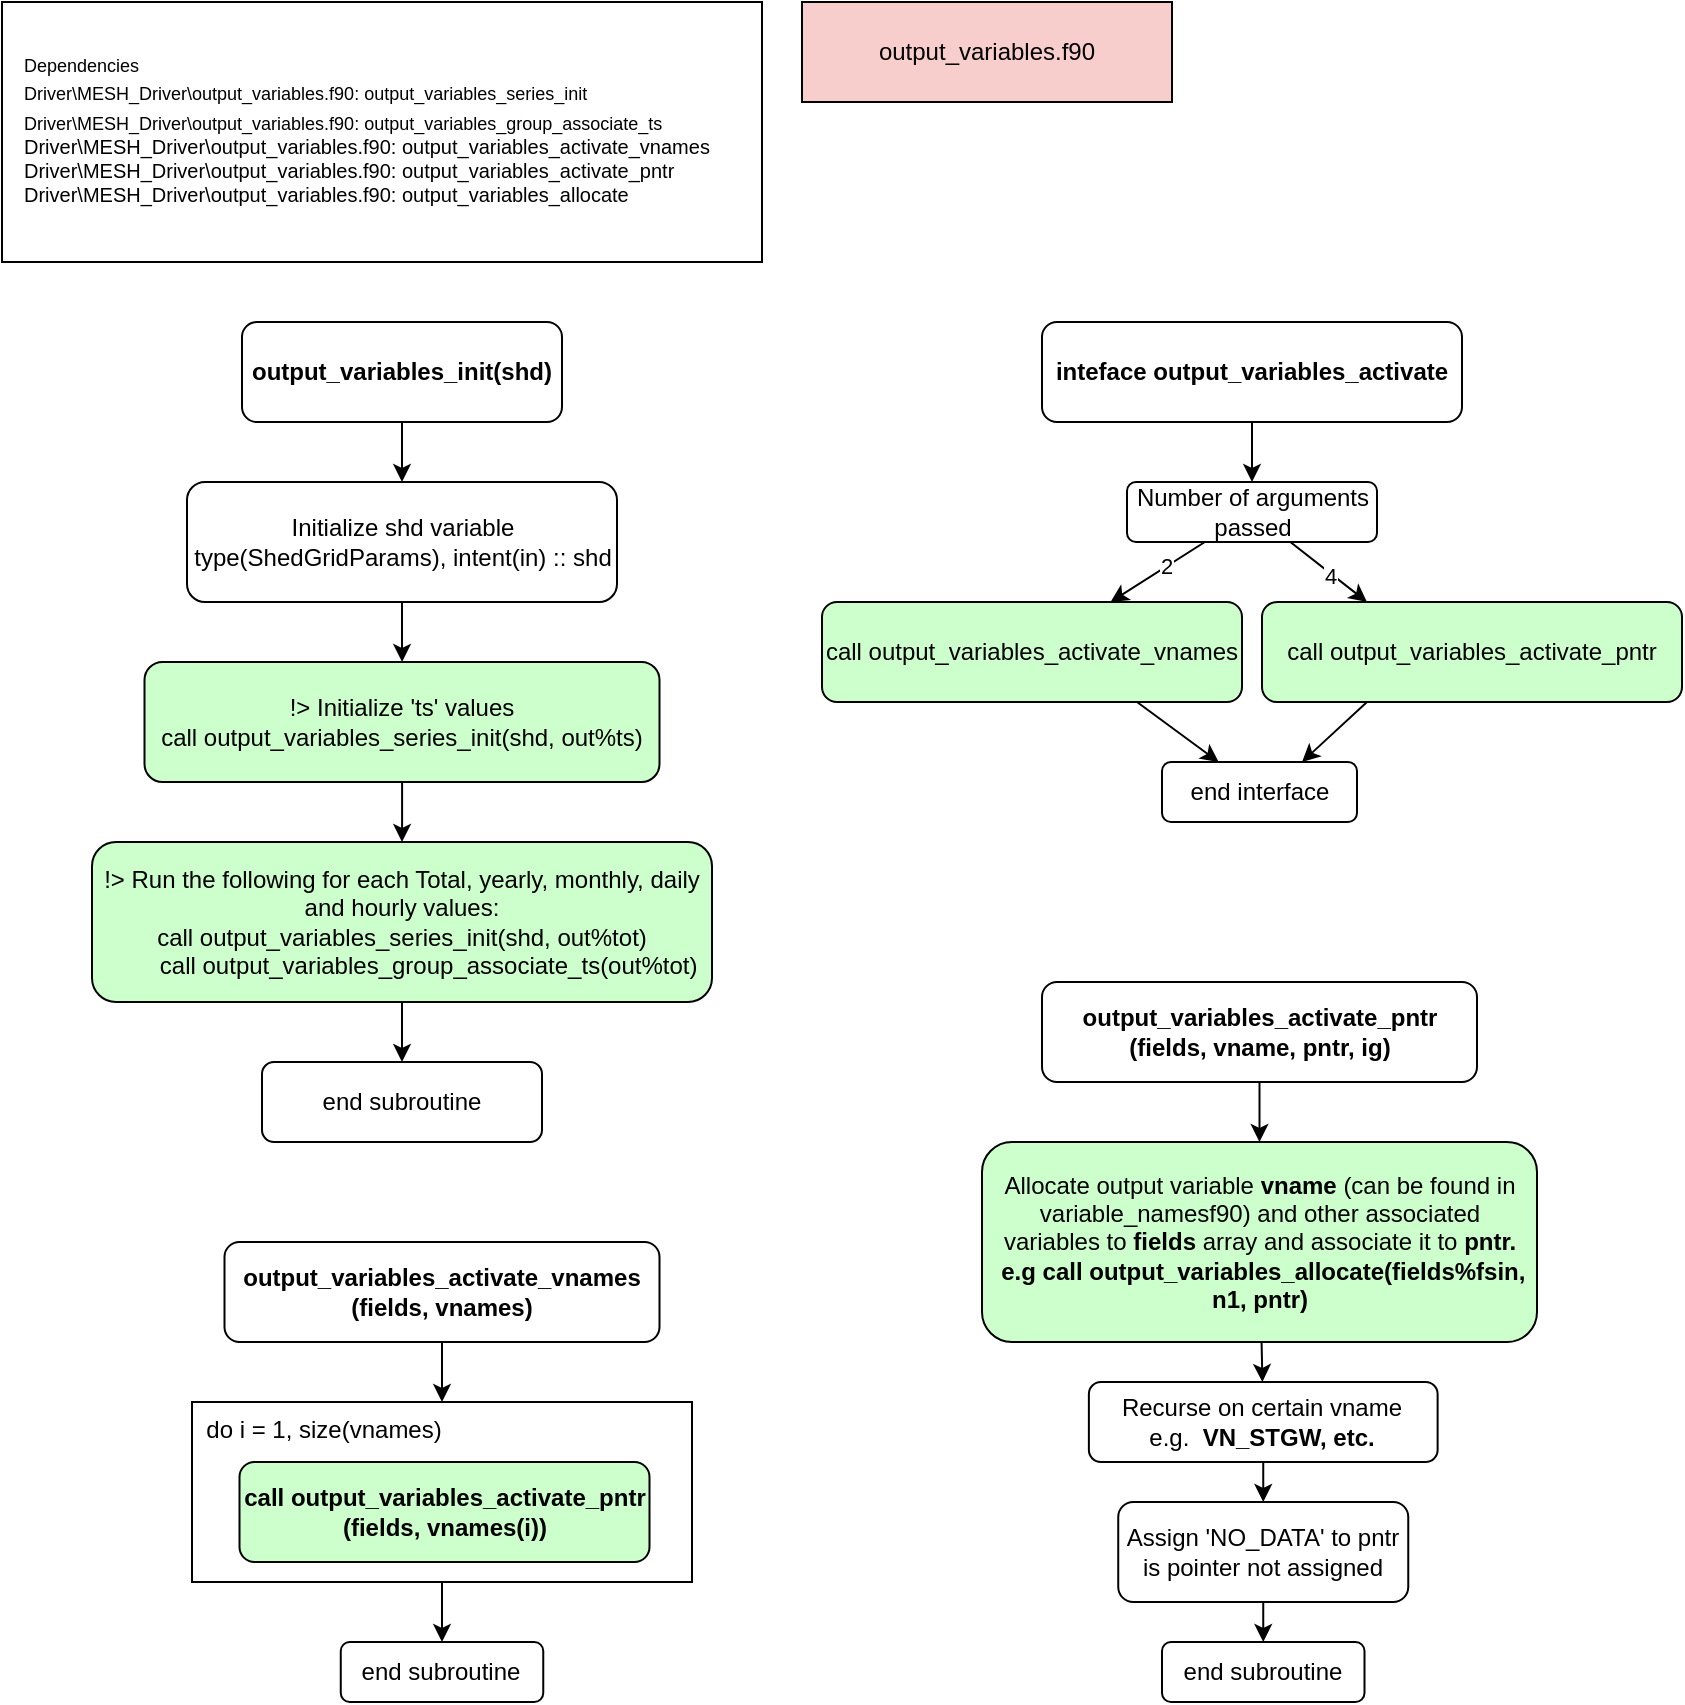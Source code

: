 <mxfile version="24.7.14">
  <diagram name="Page-1" id="zaTo76ql84y3UghPxRbT">
    <mxGraphModel dx="1666" dy="749" grid="1" gridSize="10" guides="1" tooltips="1" connect="1" arrows="1" fold="1" page="1" pageScale="1" pageWidth="850" pageHeight="1100" math="0" shadow="0">
      <root>
        <mxCell id="0" />
        <mxCell id="1" parent="0" />
        <mxCell id="8aqgPyd17KVfgJ9yUr9L-1" value="output_variables.f90" style="rounded=0;whiteSpace=wrap;html=1;fillColor=#F8CECC;" parent="1" vertex="1">
          <mxGeometry x="400" width="185" height="50" as="geometry" />
        </mxCell>
        <mxCell id="8aqgPyd17KVfgJ9yUr9L-7" value="" style="edgeStyle=orthogonalEdgeStyle;rounded=0;orthogonalLoop=1;jettySize=auto;html=1;" parent="1" source="8aqgPyd17KVfgJ9yUr9L-2" target="8aqgPyd17KVfgJ9yUr9L-6" edge="1">
          <mxGeometry relative="1" as="geometry" />
        </mxCell>
        <mxCell id="8aqgPyd17KVfgJ9yUr9L-2" value="&lt;b&gt;output_variables_init(shd)&lt;/b&gt;" style="rounded=1;whiteSpace=wrap;html=1;" parent="1" vertex="1">
          <mxGeometry x="120" y="160" width="160" height="50" as="geometry" />
        </mxCell>
        <mxCell id="8aqgPyd17KVfgJ9yUr9L-3" value="" style="group" parent="1" vertex="1" connectable="0">
          <mxGeometry width="380" height="130" as="geometry" />
        </mxCell>
        <mxCell id="8aqgPyd17KVfgJ9yUr9L-4" value="" style="rounded=0;whiteSpace=wrap;html=1;" parent="8aqgPyd17KVfgJ9yUr9L-3" vertex="1">
          <mxGeometry width="380" height="130" as="geometry" />
        </mxCell>
        <mxCell id="8aqgPyd17KVfgJ9yUr9L-5" value="&lt;font style=&quot;font-size: 9px;&quot;&gt;Dependencies&lt;/font&gt;&lt;div&gt;&lt;div&gt;&lt;font style=&quot;font-size: 9px;&quot;&gt;Driver\MESH_Driver\output_variables.f90: output_variables_series_init&lt;/font&gt;&lt;/div&gt;&lt;div&gt;&lt;font style=&quot;font-size: 9px;&quot;&gt;Driver\MESH_Driver\output_variables.f90: output_variables_group_associate_ts&lt;/font&gt;&lt;/div&gt;&lt;/div&gt;&lt;div&gt;&lt;font size=&quot;1&quot; style=&quot;&quot;&gt;&lt;div style=&quot;&quot;&gt;Driver\MESH_Driver\output_variables.f90: output_variables_activate_vnames&lt;/div&gt;&lt;div style=&quot;&quot;&gt;Driver\MESH_Driver\output_variables.f90: output_variables_activate_pntr&lt;/div&gt;&lt;div style=&quot;&quot;&gt;Driver\MESH_Driver\output_variables.f90: output_variables_allocate&lt;/div&gt;&lt;/font&gt;&lt;/div&gt;" style="text;html=1;align=left;verticalAlign=middle;whiteSpace=wrap;rounded=0;" parent="8aqgPyd17KVfgJ9yUr9L-3" vertex="1">
          <mxGeometry x="8.769" width="361.731" height="126.486" as="geometry" />
        </mxCell>
        <mxCell id="8aqgPyd17KVfgJ9yUr9L-9" value="" style="edgeStyle=orthogonalEdgeStyle;rounded=0;orthogonalLoop=1;jettySize=auto;html=1;" parent="1" source="8aqgPyd17KVfgJ9yUr9L-6" target="8aqgPyd17KVfgJ9yUr9L-8" edge="1">
          <mxGeometry relative="1" as="geometry" />
        </mxCell>
        <mxCell id="8aqgPyd17KVfgJ9yUr9L-6" value="Initialize shd variable&lt;div&gt;type(ShedGridParams), intent(in) :: shd&lt;br&gt;&lt;/div&gt;" style="whiteSpace=wrap;html=1;rounded=1;" parent="1" vertex="1">
          <mxGeometry x="92.5" y="240" width="215" height="60" as="geometry" />
        </mxCell>
        <mxCell id="8aqgPyd17KVfgJ9yUr9L-11" value="" style="edgeStyle=orthogonalEdgeStyle;rounded=0;orthogonalLoop=1;jettySize=auto;html=1;" parent="1" source="8aqgPyd17KVfgJ9yUr9L-8" target="8aqgPyd17KVfgJ9yUr9L-10" edge="1">
          <mxGeometry relative="1" as="geometry" />
        </mxCell>
        <mxCell id="8aqgPyd17KVfgJ9yUr9L-8" value="&lt;div&gt;&lt;span style=&quot;background-color: initial;&quot;&gt;!&amp;gt; Initialize &#39;ts&#39; values&lt;/span&gt;&lt;/div&gt;&lt;div&gt;&lt;span style=&quot;background-color: initial;&quot;&gt;call output_variables_series_init(shd, out%ts)&lt;/span&gt;&lt;br&gt;&lt;/div&gt;" style="whiteSpace=wrap;html=1;rounded=1;fillColor=#CCFFCC;" parent="1" vertex="1">
          <mxGeometry x="71.25" y="330" width="257.5" height="60" as="geometry" />
        </mxCell>
        <mxCell id="8aqgPyd17KVfgJ9yUr9L-13" value="" style="edgeStyle=orthogonalEdgeStyle;rounded=0;orthogonalLoop=1;jettySize=auto;html=1;" parent="1" source="8aqgPyd17KVfgJ9yUr9L-10" target="8aqgPyd17KVfgJ9yUr9L-12" edge="1">
          <mxGeometry relative="1" as="geometry" />
        </mxCell>
        <mxCell id="8aqgPyd17KVfgJ9yUr9L-10" value="&lt;div&gt;!&amp;gt; Run the following for each Total, yearly, monthly, daily and hourly values:&lt;/div&gt;&lt;div&gt;call output_variables_series_init(shd, out%tot)&lt;/div&gt;&lt;div&gt;&amp;nbsp; &amp;nbsp; &amp;nbsp; &amp;nbsp; call output_variables_group_associate_ts(out%tot)&lt;/div&gt;" style="whiteSpace=wrap;html=1;rounded=1;fillColor=#CCFFCC;" parent="1" vertex="1">
          <mxGeometry x="45" y="420" width="310" height="80" as="geometry" />
        </mxCell>
        <mxCell id="8aqgPyd17KVfgJ9yUr9L-12" value="end subroutine" style="whiteSpace=wrap;html=1;rounded=1;" parent="1" vertex="1">
          <mxGeometry x="130" y="530" width="140" height="40" as="geometry" />
        </mxCell>
        <mxCell id="S95hM5KlbbqxClog9_qB-2" value="" style="edgeStyle=orthogonalEdgeStyle;rounded=0;orthogonalLoop=1;jettySize=auto;html=1;" edge="1" parent="1" source="6Pvhie1eFNn3bhI03eDx-1" target="S95hM5KlbbqxClog9_qB-1">
          <mxGeometry relative="1" as="geometry" />
        </mxCell>
        <mxCell id="6Pvhie1eFNn3bhI03eDx-1" value="&lt;b&gt;inteface output_variables_activate&lt;/b&gt;" style="rounded=1;whiteSpace=wrap;html=1;" parent="1" vertex="1">
          <mxGeometry x="520" y="160" width="210" height="50" as="geometry" />
        </mxCell>
        <mxCell id="S95hM5KlbbqxClog9_qB-5" value="" style="rounded=0;orthogonalLoop=1;jettySize=auto;html=1;" edge="1" parent="1" source="S95hM5KlbbqxClog9_qB-1" target="S95hM5KlbbqxClog9_qB-4">
          <mxGeometry relative="1" as="geometry" />
        </mxCell>
        <mxCell id="S95hM5KlbbqxClog9_qB-6" value="2" style="edgeLabel;html=1;align=center;verticalAlign=middle;resizable=0;points=[];" vertex="1" connectable="0" parent="S95hM5KlbbqxClog9_qB-5">
          <mxGeometry x="-0.175" y="-1" relative="1" as="geometry">
            <mxPoint as="offset" />
          </mxGeometry>
        </mxCell>
        <mxCell id="S95hM5KlbbqxClog9_qB-8" style="rounded=0;orthogonalLoop=1;jettySize=auto;html=1;entryX=0.25;entryY=0;entryDx=0;entryDy=0;" edge="1" parent="1" source="S95hM5KlbbqxClog9_qB-1" target="S95hM5KlbbqxClog9_qB-7">
          <mxGeometry relative="1" as="geometry" />
        </mxCell>
        <mxCell id="S95hM5KlbbqxClog9_qB-9" value="4" style="edgeLabel;html=1;align=center;verticalAlign=middle;resizable=0;points=[];" vertex="1" connectable="0" parent="S95hM5KlbbqxClog9_qB-8">
          <mxGeometry x="0.072" y="-1" relative="1" as="geometry">
            <mxPoint as="offset" />
          </mxGeometry>
        </mxCell>
        <mxCell id="S95hM5KlbbqxClog9_qB-1" value="Number of arguments passed" style="whiteSpace=wrap;html=1;rounded=1;" vertex="1" parent="1">
          <mxGeometry x="562.5" y="240" width="125" height="30" as="geometry" />
        </mxCell>
        <mxCell id="S95hM5KlbbqxClog9_qB-11" style="rounded=0;orthogonalLoop=1;jettySize=auto;html=1;exitX=0.75;exitY=1;exitDx=0;exitDy=0;" edge="1" parent="1" source="S95hM5KlbbqxClog9_qB-4" target="S95hM5KlbbqxClog9_qB-10">
          <mxGeometry relative="1" as="geometry" />
        </mxCell>
        <mxCell id="S95hM5KlbbqxClog9_qB-4" value="call output_variables_activate_vnames" style="whiteSpace=wrap;html=1;rounded=1;fillColor=#CCFFCC;" vertex="1" parent="1">
          <mxGeometry x="410" y="300" width="210" height="50" as="geometry" />
        </mxCell>
        <mxCell id="S95hM5KlbbqxClog9_qB-7" value="call output_variables_activate_pntr" style="whiteSpace=wrap;html=1;rounded=1;fillColor=#CCFFCC;" vertex="1" parent="1">
          <mxGeometry x="630" y="300" width="210" height="50" as="geometry" />
        </mxCell>
        <mxCell id="S95hM5KlbbqxClog9_qB-10" value="end interface" style="whiteSpace=wrap;html=1;rounded=1;" vertex="1" parent="1">
          <mxGeometry x="580" y="380" width="97.5" height="30" as="geometry" />
        </mxCell>
        <mxCell id="S95hM5KlbbqxClog9_qB-12" style="edgeStyle=none;rounded=0;orthogonalLoop=1;jettySize=auto;html=1;exitX=0.25;exitY=1;exitDx=0;exitDy=0;" edge="1" parent="1" source="S95hM5KlbbqxClog9_qB-7">
          <mxGeometry relative="1" as="geometry">
            <mxPoint x="650" y="380" as="targetPoint" />
          </mxGeometry>
        </mxCell>
        <mxCell id="S95hM5KlbbqxClog9_qB-18" style="edgeStyle=none;rounded=0;orthogonalLoop=1;jettySize=auto;html=1;entryX=0.5;entryY=0;entryDx=0;entryDy=0;" edge="1" parent="1" source="S95hM5KlbbqxClog9_qB-13" target="S95hM5KlbbqxClog9_qB-14">
          <mxGeometry relative="1" as="geometry" />
        </mxCell>
        <mxCell id="S95hM5KlbbqxClog9_qB-13" value="&lt;b&gt;output_variables_activate_vnames (fields, vnames)&lt;/b&gt;" style="whiteSpace=wrap;html=1;rounded=1;fillColor=#FFFFFF;" vertex="1" parent="1">
          <mxGeometry x="111.25" y="620" width="217.5" height="50" as="geometry" />
        </mxCell>
        <mxCell id="S95hM5KlbbqxClog9_qB-17" value="" style="group" vertex="1" connectable="0" parent="1">
          <mxGeometry x="95" y="700" width="250" height="90" as="geometry" />
        </mxCell>
        <mxCell id="S95hM5KlbbqxClog9_qB-14" value="" style="rounded=0;whiteSpace=wrap;html=1;" vertex="1" parent="S95hM5KlbbqxClog9_qB-17">
          <mxGeometry width="250" height="90" as="geometry" />
        </mxCell>
        <mxCell id="S95hM5KlbbqxClog9_qB-15" value="&lt;b&gt;call output_variables_activate_pntr (fields, vnames(i))&lt;/b&gt;" style="whiteSpace=wrap;html=1;rounded=1;fillColor=#CCFFCC;" vertex="1" parent="S95hM5KlbbqxClog9_qB-17">
          <mxGeometry x="23.75" y="30" width="205" height="50" as="geometry" />
        </mxCell>
        <mxCell id="S95hM5KlbbqxClog9_qB-16" value="do i = 1, size(vnames)" style="text;html=1;align=center;verticalAlign=middle;whiteSpace=wrap;rounded=0;" vertex="1" parent="S95hM5KlbbqxClog9_qB-17">
          <mxGeometry x="6.25" y="4" width="120" height="20" as="geometry" />
        </mxCell>
        <mxCell id="S95hM5KlbbqxClog9_qB-21" value="end subroutine" style="whiteSpace=wrap;html=1;rounded=1;fillColor=#FFFFFF;" vertex="1" parent="1">
          <mxGeometry x="169.38" y="820" width="101.25" height="30" as="geometry" />
        </mxCell>
        <mxCell id="S95hM5KlbbqxClog9_qB-22" value="" style="edgeStyle=none;rounded=0;orthogonalLoop=1;jettySize=auto;html=1;exitX=0.5;exitY=1;exitDx=0;exitDy=0;" edge="1" parent="1" source="S95hM5KlbbqxClog9_qB-14" target="S95hM5KlbbqxClog9_qB-21">
          <mxGeometry relative="1" as="geometry">
            <mxPoint x="221" y="800" as="sourcePoint" />
          </mxGeometry>
        </mxCell>
        <mxCell id="S95hM5KlbbqxClog9_qB-24" style="edgeStyle=none;rounded=0;orthogonalLoop=1;jettySize=auto;html=1;" edge="1" source="S95hM5KlbbqxClog9_qB-25" target="S95hM5KlbbqxClog9_qB-32" parent="1">
          <mxGeometry relative="1" as="geometry">
            <mxPoint x="628.75" y="570" as="targetPoint" />
          </mxGeometry>
        </mxCell>
        <mxCell id="S95hM5KlbbqxClog9_qB-25" value="&lt;b&gt;output_variables_activate_pntr (fields, vname, pntr, ig)&lt;/b&gt;" style="whiteSpace=wrap;html=1;rounded=1;fillColor=#FFFFFF;" vertex="1" parent="1">
          <mxGeometry x="520" y="490" width="217.5" height="50" as="geometry" />
        </mxCell>
        <mxCell id="S95hM5KlbbqxClog9_qB-30" value="end subroutine" style="whiteSpace=wrap;html=1;rounded=1;fillColor=#FFFFFF;" vertex="1" parent="1">
          <mxGeometry x="580" y="820" width="101.25" height="30" as="geometry" />
        </mxCell>
        <mxCell id="S95hM5KlbbqxClog9_qB-31" value="" style="edgeStyle=none;rounded=0;orthogonalLoop=1;jettySize=auto;html=1;exitX=0.5;exitY=1;exitDx=0;exitDy=0;" edge="1" source="S95hM5KlbbqxClog9_qB-33" target="S95hM5KlbbqxClog9_qB-30" parent="1">
          <mxGeometry relative="1" as="geometry">
            <mxPoint x="625" y="810" as="sourcePoint" />
          </mxGeometry>
        </mxCell>
        <mxCell id="S95hM5KlbbqxClog9_qB-36" style="edgeStyle=none;rounded=0;orthogonalLoop=1;jettySize=auto;html=1;" edge="1" parent="1" source="S95hM5KlbbqxClog9_qB-32" target="S95hM5KlbbqxClog9_qB-35">
          <mxGeometry relative="1" as="geometry" />
        </mxCell>
        <mxCell id="S95hM5KlbbqxClog9_qB-32" value="Allocate output variable &lt;b&gt;vname &lt;/b&gt;(can be found in variable_namesf90)&amp;nbsp;and other associated variables&amp;nbsp;to&lt;b&gt;&amp;nbsp;fields &lt;/b&gt;array and associate it to &lt;b&gt;pntr.&lt;/b&gt;&lt;br&gt;&lt;b&gt;&amp;nbsp;e.g call output_variables_allocate(fields%fsin, n1, pntr)&lt;/b&gt;" style="whiteSpace=wrap;html=1;rounded=1;fillColor=#CCFFCC;" vertex="1" parent="1">
          <mxGeometry x="490" y="570" width="277.5" height="100" as="geometry" />
        </mxCell>
        <mxCell id="S95hM5KlbbqxClog9_qB-33" value="Assign &#39;NO_DATA&#39; to pntr is pointer not assigned" style="whiteSpace=wrap;html=1;rounded=1;" vertex="1" parent="1">
          <mxGeometry x="558.12" y="750" width="145.01" height="50" as="geometry" />
        </mxCell>
        <mxCell id="S95hM5KlbbqxClog9_qB-37" style="edgeStyle=none;rounded=0;orthogonalLoop=1;jettySize=auto;html=1;entryX=0.5;entryY=0;entryDx=0;entryDy=0;" edge="1" parent="1" source="S95hM5KlbbqxClog9_qB-35" target="S95hM5KlbbqxClog9_qB-33">
          <mxGeometry relative="1" as="geometry" />
        </mxCell>
        <mxCell id="S95hM5KlbbqxClog9_qB-35" value="Recurse on certain vname e.g.&amp;nbsp;&amp;nbsp;&lt;b&gt;VN_STGW, etc.&lt;/b&gt;" style="whiteSpace=wrap;html=1;rounded=1;" vertex="1" parent="1">
          <mxGeometry x="543.44" y="690" width="174.37" height="40" as="geometry" />
        </mxCell>
      </root>
    </mxGraphModel>
  </diagram>
</mxfile>
